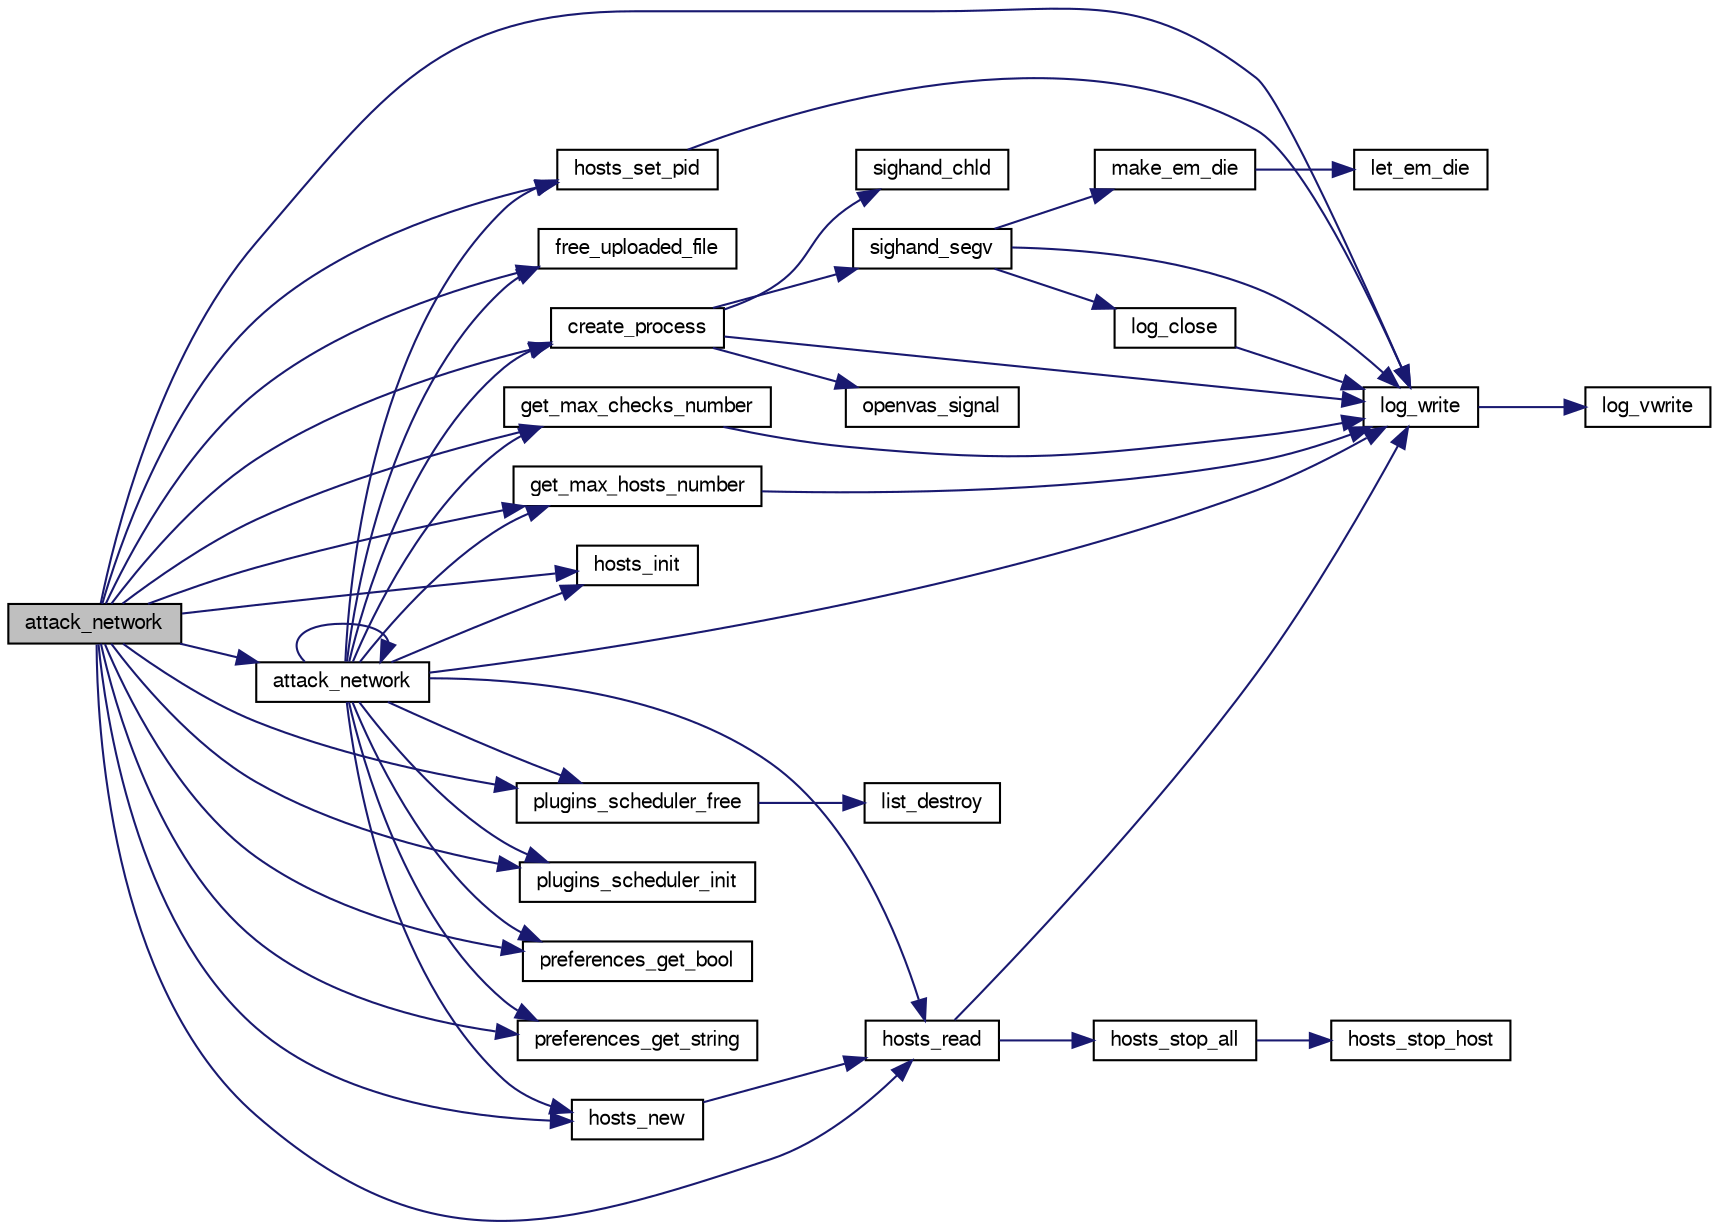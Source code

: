 digraph G
{
  bgcolor="transparent";
  edge [fontname="FreeSans",fontsize="10",labelfontname="FreeSans",labelfontsize="10"];
  node [fontname="FreeSans",fontsize="10",shape=record];
  rankdir=LR;
  Node1 [label="attack_network",height=0.2,width=0.4,color="black", fillcolor="grey75", style="filled" fontcolor="black"];
  Node1 -> Node2 [color="midnightblue",fontsize="10",style="solid",fontname="FreeSans"];
  Node2 [label="attack_network",height=0.2,width=0.4,color="black",URL="$attack_8c.html#aeaf06dc1c878dcca3b8f2019b8df0d94",tooltip="Attack a whole network."];
  Node2 -> Node2 [color="midnightblue",fontsize="10",style="solid",fontname="FreeSans"];
  Node2 -> Node3 [color="midnightblue",fontsize="10",style="solid",fontname="FreeSans"];
  Node3 [label="create_process",height=0.2,width=0.4,color="black",URL="$processes_8c.html#ae77cd660c7151420e84d1a570d820088",tooltip="Create a new process (fork)."];
  Node3 -> Node4 [color="midnightblue",fontsize="10",style="solid",fontname="FreeSans"];
  Node4 [label="log_write",height=0.2,width=0.4,color="black",URL="$log_8c.html#aebd780cf62bc3eed16f852bd30250a3a"];
  Node4 -> Node5 [color="midnightblue",fontsize="10",style="solid",fontname="FreeSans"];
  Node5 [label="log_vwrite",height=0.2,width=0.4,color="black",URL="$log_8c.html#a20d71c8bbe1b9014a523f38e2fabbc02"];
  Node3 -> Node6 [color="midnightblue",fontsize="10",style="solid",fontname="FreeSans"];
  Node6 [label="openvas_signal",height=0.2,width=0.4,color="black",URL="$sighand_8c.html#a79924eec27b80a8b35a2d7eee432da0c"];
  Node3 -> Node7 [color="midnightblue",fontsize="10",style="solid",fontname="FreeSans"];
  Node7 [label="sighand_chld",height=0.2,width=0.4,color="black",URL="$sighand_8c.html#a16a0056933faa106033b1b52eba444c2"];
  Node3 -> Node8 [color="midnightblue",fontsize="10",style="solid",fontname="FreeSans"];
  Node8 [label="sighand_segv",height=0.2,width=0.4,color="black",URL="$sighand_8c.html#ac01ccf3a871f92b52595314e836dee5e"];
  Node8 -> Node9 [color="midnightblue",fontsize="10",style="solid",fontname="FreeSans"];
  Node9 [label="log_close",height=0.2,width=0.4,color="black",URL="$log_8c.html#aa1b92b4411527ad313da4a0be494d903"];
  Node9 -> Node4 [color="midnightblue",fontsize="10",style="solid",fontname="FreeSans"];
  Node8 -> Node4 [color="midnightblue",fontsize="10",style="solid",fontname="FreeSans"];
  Node8 -> Node10 [color="midnightblue",fontsize="10",style="solid",fontname="FreeSans"];
  Node10 [label="make_em_die",height=0.2,width=0.4,color="black",URL="$sighand_8c.html#afc872d24a14d291851ddfb49d14f77d0"];
  Node10 -> Node11 [color="midnightblue",fontsize="10",style="solid",fontname="FreeSans"];
  Node11 [label="let_em_die",height=0.2,width=0.4,color="black",URL="$sighand_8c.html#aadd2226b7723730e4d5ec1ca539cd946"];
  Node2 -> Node12 [color="midnightblue",fontsize="10",style="solid",fontname="FreeSans"];
  Node12 [label="free_uploaded_file",height=0.2,width=0.4,color="black",URL="$attack_8c.html#aefc84c8b868e2d4534a725989ad98f27",tooltip="Frees memory used by uploaded, as callback for."];
  Node2 -> Node13 [color="midnightblue",fontsize="10",style="solid",fontname="FreeSans"];
  Node13 [label="get_max_checks_number",height=0.2,width=0.4,color="black",URL="$utils_8c.html#a90c92ffdbb1ca875dc47d79165a46a4e"];
  Node13 -> Node4 [color="midnightblue",fontsize="10",style="solid",fontname="FreeSans"];
  Node2 -> Node14 [color="midnightblue",fontsize="10",style="solid",fontname="FreeSans"];
  Node14 [label="get_max_hosts_number",height=0.2,width=0.4,color="black",URL="$utils_8c.html#aa6c665de3bb692d0b05be8aefd1a8aed"];
  Node14 -> Node4 [color="midnightblue",fontsize="10",style="solid",fontname="FreeSans"];
  Node2 -> Node15 [color="midnightblue",fontsize="10",style="solid",fontname="FreeSans"];
  Node15 [label="hosts_init",height=0.2,width=0.4,color="black",URL="$hosts_8c.html#a7413f12d00b4b8ca23573d3ab195cf32"];
  Node2 -> Node16 [color="midnightblue",fontsize="10",style="solid",fontname="FreeSans"];
  Node16 [label="hosts_new",height=0.2,width=0.4,color="black",URL="$hosts_8c.html#a6e08b50d1588bf6e1ab7b12e07ad5bca"];
  Node16 -> Node17 [color="midnightblue",fontsize="10",style="solid",fontname="FreeSans"];
  Node17 [label="hosts_read",height=0.2,width=0.4,color="black",URL="$hosts_8c.html#af5191588fd4d428e7b8dbd6c821cd979",tooltip="Returns -1 if client asked to stop all tests or connection was lost or error. 0 otherwise..."];
  Node17 -> Node18 [color="midnightblue",fontsize="10",style="solid",fontname="FreeSans"];
  Node18 [label="hosts_stop_all",height=0.2,width=0.4,color="black",URL="$hosts_8c.html#a335840ff579312c5f8530e4227266064"];
  Node18 -> Node19 [color="midnightblue",fontsize="10",style="solid",fontname="FreeSans"];
  Node19 [label="hosts_stop_host",height=0.2,width=0.4,color="black",URL="$hosts_8c.html#a47c3825c4cb0c8ceee834d39f0f0d785"];
  Node17 -> Node4 [color="midnightblue",fontsize="10",style="solid",fontname="FreeSans"];
  Node2 -> Node17 [color="midnightblue",fontsize="10",style="solid",fontname="FreeSans"];
  Node2 -> Node20 [color="midnightblue",fontsize="10",style="solid",fontname="FreeSans"];
  Node20 [label="hosts_set_pid",height=0.2,width=0.4,color="black",URL="$hosts_8c.html#a96e234b46b5336ef5c238cb3d5c9cd96"];
  Node20 -> Node4 [color="midnightblue",fontsize="10",style="solid",fontname="FreeSans"];
  Node2 -> Node4 [color="midnightblue",fontsize="10",style="solid",fontname="FreeSans"];
  Node2 -> Node21 [color="midnightblue",fontsize="10",style="solid",fontname="FreeSans"];
  Node21 [label="plugins_scheduler_free",height=0.2,width=0.4,color="black",URL="$pluginscheduler_8c.html#a7b0040d82a6963686b920e1932cf7209"];
  Node21 -> Node22 [color="midnightblue",fontsize="10",style="solid",fontname="FreeSans"];
  Node22 [label="list_destroy",height=0.2,width=0.4,color="black",URL="$pluginscheduler_8c.html#a643c6e4de6363b980f3642d41a19fe78"];
  Node2 -> Node23 [color="midnightblue",fontsize="10",style="solid",fontname="FreeSans"];
  Node23 [label="plugins_scheduler_init",height=0.2,width=0.4,color="black",URL="$pluginscheduler_8c.html#a8e1b9ab914996adb316670f3df838604"];
  Node2 -> Node24 [color="midnightblue",fontsize="10",style="solid",fontname="FreeSans"];
  Node24 [label="preferences_get_bool",height=0.2,width=0.4,color="black",URL="$preferences_8c.html#a6596c98ca1c1d8872b7dc4d346bf1f64",tooltip="Get a integer boolean value of a &quot;yes&quot;/&quot;no&quot; preference."];
  Node2 -> Node25 [color="midnightblue",fontsize="10",style="solid",fontname="FreeSans"];
  Node25 [label="preferences_get_string",height=0.2,width=0.4,color="black",URL="$preferences_8c.html#a513e01049edeead12882471090f84efc"];
  Node1 -> Node3 [color="midnightblue",fontsize="10",style="solid",fontname="FreeSans"];
  Node1 -> Node12 [color="midnightblue",fontsize="10",style="solid",fontname="FreeSans"];
  Node1 -> Node13 [color="midnightblue",fontsize="10",style="solid",fontname="FreeSans"];
  Node1 -> Node14 [color="midnightblue",fontsize="10",style="solid",fontname="FreeSans"];
  Node1 -> Node15 [color="midnightblue",fontsize="10",style="solid",fontname="FreeSans"];
  Node1 -> Node16 [color="midnightblue",fontsize="10",style="solid",fontname="FreeSans"];
  Node1 -> Node17 [color="midnightblue",fontsize="10",style="solid",fontname="FreeSans"];
  Node1 -> Node20 [color="midnightblue",fontsize="10",style="solid",fontname="FreeSans"];
  Node1 -> Node4 [color="midnightblue",fontsize="10",style="solid",fontname="FreeSans"];
  Node1 -> Node21 [color="midnightblue",fontsize="10",style="solid",fontname="FreeSans"];
  Node1 -> Node23 [color="midnightblue",fontsize="10",style="solid",fontname="FreeSans"];
  Node1 -> Node24 [color="midnightblue",fontsize="10",style="solid",fontname="FreeSans"];
  Node1 -> Node25 [color="midnightblue",fontsize="10",style="solid",fontname="FreeSans"];
}
